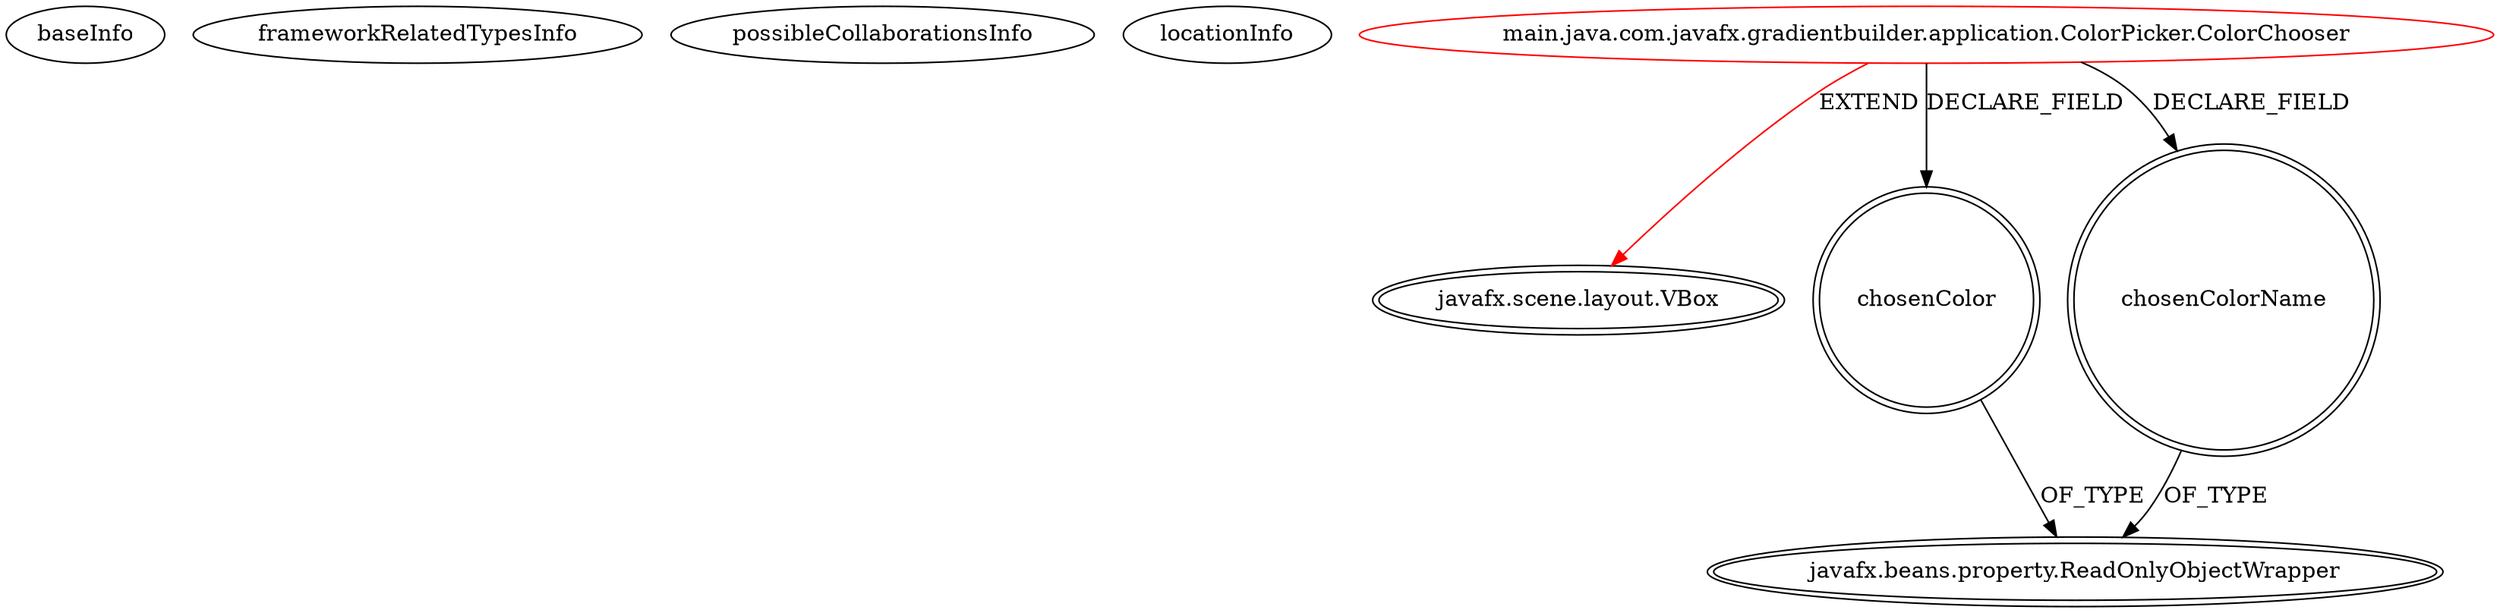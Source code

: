 digraph {
baseInfo[graphId=1184,category="extension_graph",isAnonymous=false,possibleRelation=false]
frameworkRelatedTypesInfo[0="javafx.scene.layout.VBox"]
possibleCollaborationsInfo[]
locationInfo[projectName="SaiPradeepDandem-javafx2-gradient-builder",filePath="/SaiPradeepDandem-javafx2-gradient-builder/javafx2-gradient-builder-master/src/main/java/com/javafx/gradientbuilder/application/ColorPicker.java",contextSignature="ColorChooser",graphId="1184"]
0[label="main.java.com.javafx.gradientbuilder.application.ColorPicker.ColorChooser",vertexType="ROOT_CLIENT_CLASS_DECLARATION",isFrameworkType=false,color=red]
1[label="javafx.scene.layout.VBox",vertexType="FRAMEWORK_CLASS_TYPE",isFrameworkType=true,peripheries=2]
2[label="chosenColor",vertexType="FIELD_DECLARATION",isFrameworkType=true,peripheries=2,shape=circle]
3[label="javafx.beans.property.ReadOnlyObjectWrapper",vertexType="FRAMEWORK_CLASS_TYPE",isFrameworkType=true,peripheries=2]
4[label="chosenColorName",vertexType="FIELD_DECLARATION",isFrameworkType=true,peripheries=2,shape=circle]
0->1[label="EXTEND",color=red]
0->2[label="DECLARE_FIELD"]
2->3[label="OF_TYPE"]
0->4[label="DECLARE_FIELD"]
4->3[label="OF_TYPE"]
}
